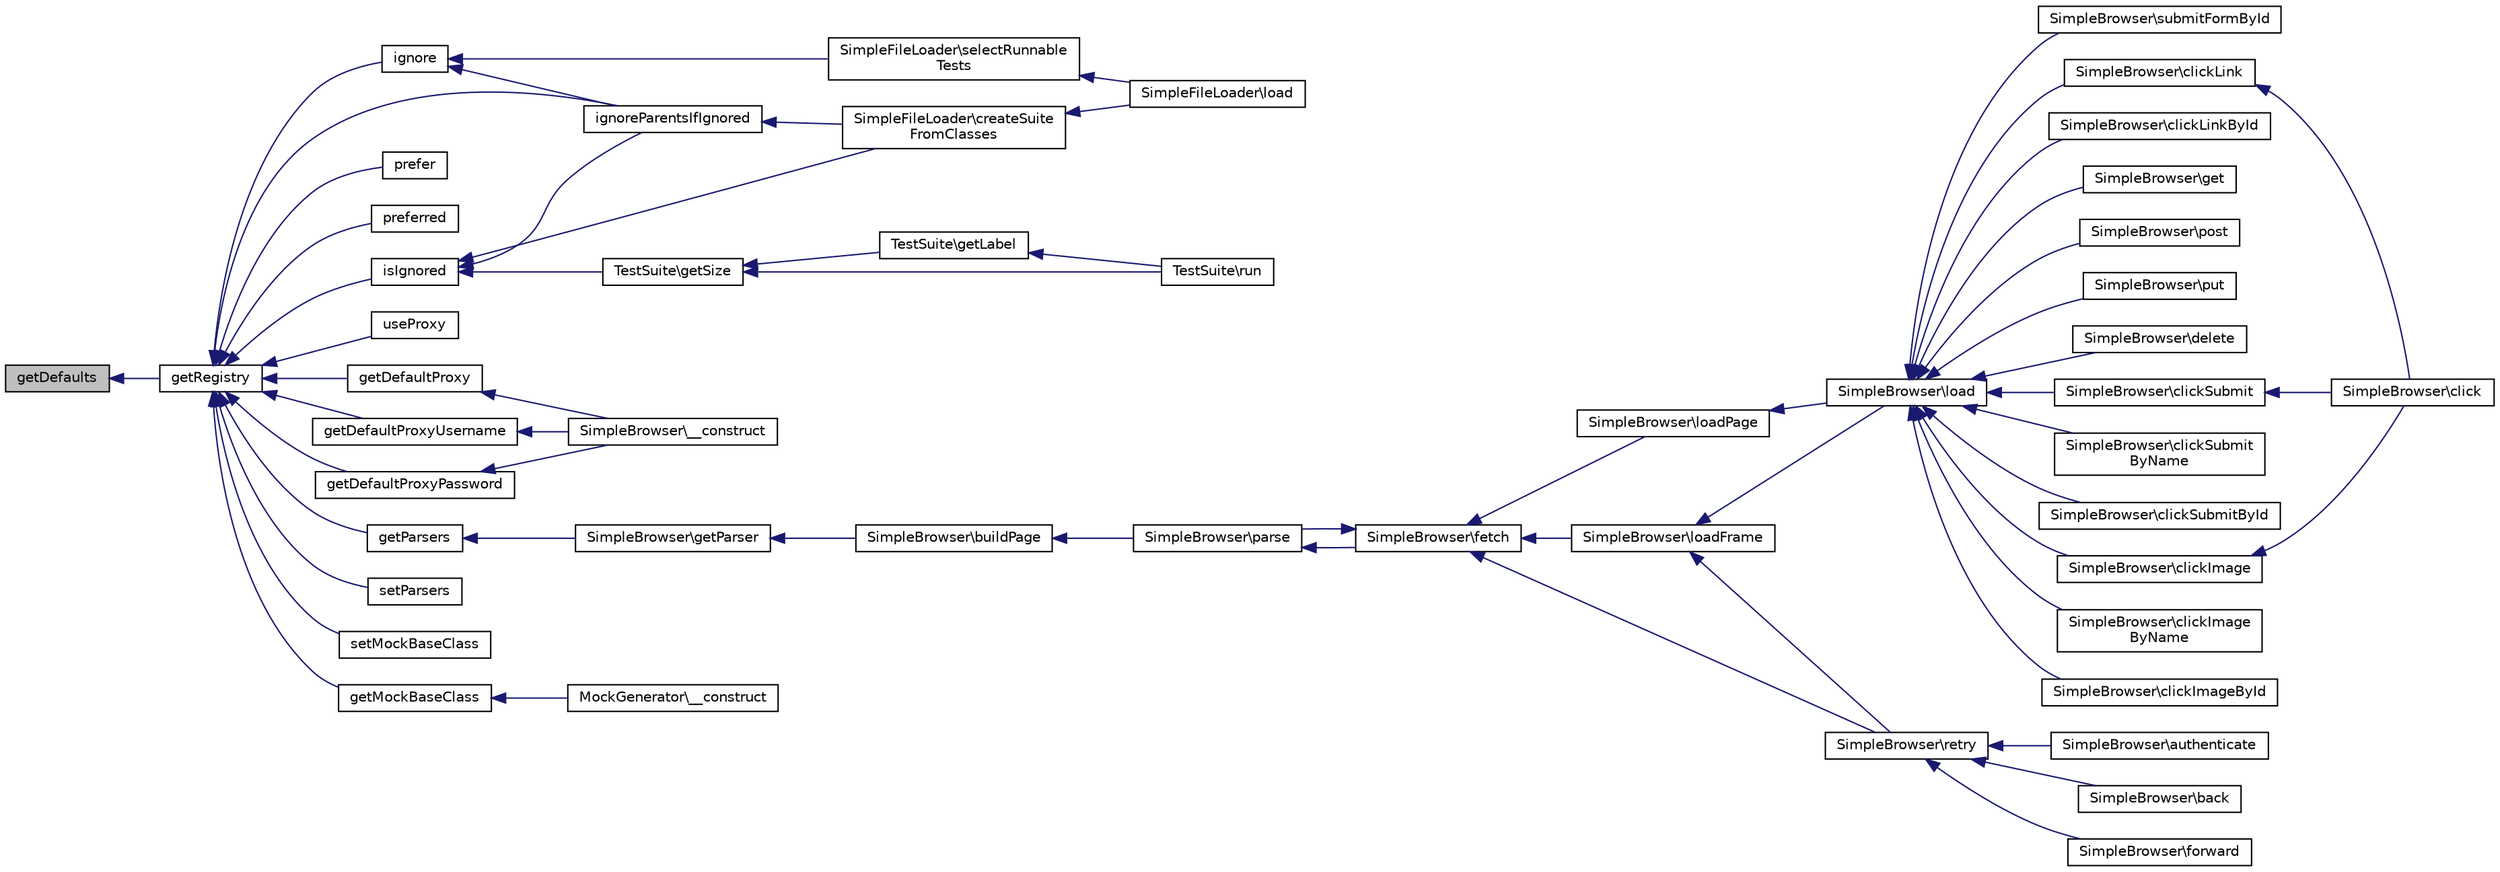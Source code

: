 digraph "getDefaults"
{
  edge [fontname="Helvetica",fontsize="10",labelfontname="Helvetica",labelfontsize="10"];
  node [fontname="Helvetica",fontsize="10",shape=record];
  rankdir="LR";
  Node1 [label="getDefaults",height=0.2,width=0.4,color="black", fillcolor="grey75", style="filled" fontcolor="black"];
  Node1 -> Node2 [dir="back",color="midnightblue",fontsize="10",style="solid",fontname="Helvetica"];
  Node2 [label="getRegistry",height=0.2,width=0.4,color="black", fillcolor="white", style="filled",URL="$class_simple_test.html#a91320adbec8b564c37b40a29aa9df772"];
  Node2 -> Node3 [dir="back",color="midnightblue",fontsize="10",style="solid",fontname="Helvetica"];
  Node3 [label="ignore",height=0.2,width=0.4,color="black", fillcolor="white", style="filled",URL="$class_simple_test.html#af9bf1ea85a923c8638fe1b43875091d2"];
  Node3 -> Node4 [dir="back",color="midnightblue",fontsize="10",style="solid",fontname="Helvetica"];
  Node4 [label="ignoreParentsIfIgnored",height=0.2,width=0.4,color="black", fillcolor="white", style="filled",URL="$class_simple_test.html#acee845308a88b8dfd7cb2557435ede7b"];
  Node4 -> Node5 [dir="back",color="midnightblue",fontsize="10",style="solid",fontname="Helvetica"];
  Node5 [label="SimpleFileLoader\\createSuite\lFromClasses",height=0.2,width=0.4,color="black", fillcolor="white", style="filled",URL="$class_simple_file_loader.html#aeb592bc1ab51e414ff57a38d543c71de"];
  Node5 -> Node6 [dir="back",color="midnightblue",fontsize="10",style="solid",fontname="Helvetica"];
  Node6 [label="SimpleFileLoader\\load",height=0.2,width=0.4,color="black", fillcolor="white", style="filled",URL="$class_simple_file_loader.html#a291a597d60353236b451ef528ff97016"];
  Node3 -> Node7 [dir="back",color="midnightblue",fontsize="10",style="solid",fontname="Helvetica"];
  Node7 [label="SimpleFileLoader\\selectRunnable\lTests",height=0.2,width=0.4,color="black", fillcolor="white", style="filled",URL="$class_simple_file_loader.html#a2c7b174f26d67220acfec2a92dff431b"];
  Node7 -> Node6 [dir="back",color="midnightblue",fontsize="10",style="solid",fontname="Helvetica"];
  Node2 -> Node4 [dir="back",color="midnightblue",fontsize="10",style="solid",fontname="Helvetica"];
  Node2 -> Node8 [dir="back",color="midnightblue",fontsize="10",style="solid",fontname="Helvetica"];
  Node8 [label="prefer",height=0.2,width=0.4,color="black", fillcolor="white", style="filled",URL="$class_simple_test.html#ab48f8f6a6fa69530e3eb3424e9fd1ea7"];
  Node2 -> Node9 [dir="back",color="midnightblue",fontsize="10",style="solid",fontname="Helvetica"];
  Node9 [label="preferred",height=0.2,width=0.4,color="black", fillcolor="white", style="filled",URL="$class_simple_test.html#a4d9abc5cd960a8a6b9f98fbf1cc15527"];
  Node2 -> Node10 [dir="back",color="midnightblue",fontsize="10",style="solid",fontname="Helvetica"];
  Node10 [label="isIgnored",height=0.2,width=0.4,color="black", fillcolor="white", style="filled",URL="$class_simple_test.html#ac7968d155ff53699b39d50b3433fb216"];
  Node10 -> Node4 [dir="back",color="midnightblue",fontsize="10",style="solid",fontname="Helvetica"];
  Node10 -> Node5 [dir="back",color="midnightblue",fontsize="10",style="solid",fontname="Helvetica"];
  Node10 -> Node11 [dir="back",color="midnightblue",fontsize="10",style="solid",fontname="Helvetica"];
  Node11 [label="TestSuite\\getSize",height=0.2,width=0.4,color="black", fillcolor="white", style="filled",URL="$class_test_suite.html#a75cce10cdf81be6dc84881c28b3379b7"];
  Node11 -> Node12 [dir="back",color="midnightblue",fontsize="10",style="solid",fontname="Helvetica"];
  Node12 [label="TestSuite\\getLabel",height=0.2,width=0.4,color="black", fillcolor="white", style="filled",URL="$class_test_suite.html#a14c4e7420d903d3e40342266333d2ecf"];
  Node12 -> Node13 [dir="back",color="midnightblue",fontsize="10",style="solid",fontname="Helvetica"];
  Node13 [label="TestSuite\\run",height=0.2,width=0.4,color="black", fillcolor="white", style="filled",URL="$class_test_suite.html#a2f12518bc8ebaa709bba2ddf6dd15380"];
  Node11 -> Node13 [dir="back",color="midnightblue",fontsize="10",style="solid",fontname="Helvetica"];
  Node2 -> Node14 [dir="back",color="midnightblue",fontsize="10",style="solid",fontname="Helvetica"];
  Node14 [label="useProxy",height=0.2,width=0.4,color="black", fillcolor="white", style="filled",URL="$class_simple_test.html#a8cc71c98f2a59679916c7bce0f2c595d"];
  Node2 -> Node15 [dir="back",color="midnightblue",fontsize="10",style="solid",fontname="Helvetica"];
  Node15 [label="getDefaultProxy",height=0.2,width=0.4,color="black", fillcolor="white", style="filled",URL="$class_simple_test.html#ad34de736f570ce031133144ef6fb5143"];
  Node15 -> Node16 [dir="back",color="midnightblue",fontsize="10",style="solid",fontname="Helvetica"];
  Node16 [label="SimpleBrowser\\__construct",height=0.2,width=0.4,color="black", fillcolor="white", style="filled",URL="$class_simple_browser.html#a095c5d389db211932136b53f25f39685"];
  Node2 -> Node17 [dir="back",color="midnightblue",fontsize="10",style="solid",fontname="Helvetica"];
  Node17 [label="getDefaultProxyUsername",height=0.2,width=0.4,color="black", fillcolor="white", style="filled",URL="$class_simple_test.html#a8ffa76da97e210bf71db859a618af80b"];
  Node17 -> Node16 [dir="back",color="midnightblue",fontsize="10",style="solid",fontname="Helvetica"];
  Node2 -> Node18 [dir="back",color="midnightblue",fontsize="10",style="solid",fontname="Helvetica"];
  Node18 [label="getDefaultProxyPassword",height=0.2,width=0.4,color="black", fillcolor="white", style="filled",URL="$class_simple_test.html#a5d2d213cfe2078d9bdf5a65dc9b45d95"];
  Node18 -> Node16 [dir="back",color="midnightblue",fontsize="10",style="solid",fontname="Helvetica"];
  Node2 -> Node19 [dir="back",color="midnightblue",fontsize="10",style="solid",fontname="Helvetica"];
  Node19 [label="getParsers",height=0.2,width=0.4,color="black", fillcolor="white", style="filled",URL="$class_simple_test.html#a4b51a0f9099ff86bcc8e850ac62af344"];
  Node19 -> Node20 [dir="back",color="midnightblue",fontsize="10",style="solid",fontname="Helvetica"];
  Node20 [label="SimpleBrowser\\getParser",height=0.2,width=0.4,color="black", fillcolor="white", style="filled",URL="$class_simple_browser.html#a4b6907ea868dc9053e1f7d6260fa4b4f"];
  Node20 -> Node21 [dir="back",color="midnightblue",fontsize="10",style="solid",fontname="Helvetica"];
  Node21 [label="SimpleBrowser\\buildPage",height=0.2,width=0.4,color="black", fillcolor="white", style="filled",URL="$class_simple_browser.html#a9e51bf4e2a9f62f6875e4dd1857117af"];
  Node21 -> Node22 [dir="back",color="midnightblue",fontsize="10",style="solid",fontname="Helvetica"];
  Node22 [label="SimpleBrowser\\parse",height=0.2,width=0.4,color="black", fillcolor="white", style="filled",URL="$class_simple_browser.html#a49f7f75946cb2db7bcafccad91fceed5"];
  Node22 -> Node23 [dir="back",color="midnightblue",fontsize="10",style="solid",fontname="Helvetica"];
  Node23 [label="SimpleBrowser\\fetch",height=0.2,width=0.4,color="black", fillcolor="white", style="filled",URL="$class_simple_browser.html#a625ef5dc40929a14ff182371200293cf"];
  Node23 -> Node22 [dir="back",color="midnightblue",fontsize="10",style="solid",fontname="Helvetica"];
  Node23 -> Node24 [dir="back",color="midnightblue",fontsize="10",style="solid",fontname="Helvetica"];
  Node24 [label="SimpleBrowser\\loadPage",height=0.2,width=0.4,color="black", fillcolor="white", style="filled",URL="$class_simple_browser.html#a6a844b58937c25882302cdd3d04eb17a"];
  Node24 -> Node25 [dir="back",color="midnightblue",fontsize="10",style="solid",fontname="Helvetica"];
  Node25 [label="SimpleBrowser\\load",height=0.2,width=0.4,color="black", fillcolor="white", style="filled",URL="$class_simple_browser.html#abc13ffb32fdf61b67bee819c6cd1ca03"];
  Node25 -> Node26 [dir="back",color="midnightblue",fontsize="10",style="solid",fontname="Helvetica"];
  Node26 [label="SimpleBrowser\\get",height=0.2,width=0.4,color="black", fillcolor="white", style="filled",URL="$class_simple_browser.html#a8c924acbcbf1f8e0bd5fce273a107af3"];
  Node25 -> Node27 [dir="back",color="midnightblue",fontsize="10",style="solid",fontname="Helvetica"];
  Node27 [label="SimpleBrowser\\post",height=0.2,width=0.4,color="black", fillcolor="white", style="filled",URL="$class_simple_browser.html#a680a458bae8a85b247073083d26e7851"];
  Node25 -> Node28 [dir="back",color="midnightblue",fontsize="10",style="solid",fontname="Helvetica"];
  Node28 [label="SimpleBrowser\\put",height=0.2,width=0.4,color="black", fillcolor="white", style="filled",URL="$class_simple_browser.html#a4df23de92f6fe5f7a3c493ea82b1543e"];
  Node25 -> Node29 [dir="back",color="midnightblue",fontsize="10",style="solid",fontname="Helvetica"];
  Node29 [label="SimpleBrowser\\delete",height=0.2,width=0.4,color="black", fillcolor="white", style="filled",URL="$class_simple_browser.html#a3466ad7231cfb907f9fd9dd3e8994c0f"];
  Node25 -> Node30 [dir="back",color="midnightblue",fontsize="10",style="solid",fontname="Helvetica"];
  Node30 [label="SimpleBrowser\\clickSubmit",height=0.2,width=0.4,color="black", fillcolor="white", style="filled",URL="$class_simple_browser.html#a67cc36f3e3acdad590220e3c40b94404"];
  Node30 -> Node31 [dir="back",color="midnightblue",fontsize="10",style="solid",fontname="Helvetica"];
  Node31 [label="SimpleBrowser\\click",height=0.2,width=0.4,color="black", fillcolor="white", style="filled",URL="$class_simple_browser.html#a0b173117f020df8397ad7c049309491e"];
  Node25 -> Node32 [dir="back",color="midnightblue",fontsize="10",style="solid",fontname="Helvetica"];
  Node32 [label="SimpleBrowser\\clickSubmit\lByName",height=0.2,width=0.4,color="black", fillcolor="white", style="filled",URL="$class_simple_browser.html#a0345f14a17e92f9cdce98f2ada5b076a"];
  Node25 -> Node33 [dir="back",color="midnightblue",fontsize="10",style="solid",fontname="Helvetica"];
  Node33 [label="SimpleBrowser\\clickSubmitById",height=0.2,width=0.4,color="black", fillcolor="white", style="filled",URL="$class_simple_browser.html#aa2e09251bec51122d0f0f7b5dfcf33a8"];
  Node25 -> Node34 [dir="back",color="midnightblue",fontsize="10",style="solid",fontname="Helvetica"];
  Node34 [label="SimpleBrowser\\clickImage",height=0.2,width=0.4,color="black", fillcolor="white", style="filled",URL="$class_simple_browser.html#a272236a3ca47981ed9df9952135d2fe1"];
  Node34 -> Node31 [dir="back",color="midnightblue",fontsize="10",style="solid",fontname="Helvetica"];
  Node25 -> Node35 [dir="back",color="midnightblue",fontsize="10",style="solid",fontname="Helvetica"];
  Node35 [label="SimpleBrowser\\clickImage\lByName",height=0.2,width=0.4,color="black", fillcolor="white", style="filled",URL="$class_simple_browser.html#a90b5b0477b9a1f643484acd3f216a071"];
  Node25 -> Node36 [dir="back",color="midnightblue",fontsize="10",style="solid",fontname="Helvetica"];
  Node36 [label="SimpleBrowser\\clickImageById",height=0.2,width=0.4,color="black", fillcolor="white", style="filled",URL="$class_simple_browser.html#a28d330cbd1bca271d560ec23b66b3421"];
  Node25 -> Node37 [dir="back",color="midnightblue",fontsize="10",style="solid",fontname="Helvetica"];
  Node37 [label="SimpleBrowser\\submitFormById",height=0.2,width=0.4,color="black", fillcolor="white", style="filled",URL="$class_simple_browser.html#a3c1761f2062be92a4fd68011ac69438e"];
  Node25 -> Node38 [dir="back",color="midnightblue",fontsize="10",style="solid",fontname="Helvetica"];
  Node38 [label="SimpleBrowser\\clickLink",height=0.2,width=0.4,color="black", fillcolor="white", style="filled",URL="$class_simple_browser.html#aaff72b22c800809b350ec4804c2d1ab9"];
  Node38 -> Node31 [dir="back",color="midnightblue",fontsize="10",style="solid",fontname="Helvetica"];
  Node25 -> Node39 [dir="back",color="midnightblue",fontsize="10",style="solid",fontname="Helvetica"];
  Node39 [label="SimpleBrowser\\clickLinkById",height=0.2,width=0.4,color="black", fillcolor="white", style="filled",URL="$class_simple_browser.html#ab4a10a33520202a43961e62b05f58869"];
  Node23 -> Node40 [dir="back",color="midnightblue",fontsize="10",style="solid",fontname="Helvetica"];
  Node40 [label="SimpleBrowser\\loadFrame",height=0.2,width=0.4,color="black", fillcolor="white", style="filled",URL="$class_simple_browser.html#aae670bf98b9e4010c956127ec2ec9554"];
  Node40 -> Node25 [dir="back",color="midnightblue",fontsize="10",style="solid",fontname="Helvetica"];
  Node40 -> Node41 [dir="back",color="midnightblue",fontsize="10",style="solid",fontname="Helvetica"];
  Node41 [label="SimpleBrowser\\retry",height=0.2,width=0.4,color="black", fillcolor="white", style="filled",URL="$class_simple_browser.html#af495dbc02290e841a92f2dda36434191"];
  Node41 -> Node42 [dir="back",color="midnightblue",fontsize="10",style="solid",fontname="Helvetica"];
  Node42 [label="SimpleBrowser\\back",height=0.2,width=0.4,color="black", fillcolor="white", style="filled",URL="$class_simple_browser.html#a57368f5de3725377bc91899ab1a2b02a"];
  Node41 -> Node43 [dir="back",color="midnightblue",fontsize="10",style="solid",fontname="Helvetica"];
  Node43 [label="SimpleBrowser\\forward",height=0.2,width=0.4,color="black", fillcolor="white", style="filled",URL="$class_simple_browser.html#a3796e2c71a813b05f6e5bbf646bf7fc4"];
  Node41 -> Node44 [dir="back",color="midnightblue",fontsize="10",style="solid",fontname="Helvetica"];
  Node44 [label="SimpleBrowser\\authenticate",height=0.2,width=0.4,color="black", fillcolor="white", style="filled",URL="$class_simple_browser.html#aee8894dc905620587c994c017f9092cc"];
  Node23 -> Node41 [dir="back",color="midnightblue",fontsize="10",style="solid",fontname="Helvetica"];
  Node2 -> Node45 [dir="back",color="midnightblue",fontsize="10",style="solid",fontname="Helvetica"];
  Node45 [label="setParsers",height=0.2,width=0.4,color="black", fillcolor="white", style="filled",URL="$class_simple_test.html#aa405676bdf74db096dd980aa84a5f5a3"];
  Node2 -> Node46 [dir="back",color="midnightblue",fontsize="10",style="solid",fontname="Helvetica"];
  Node46 [label="setMockBaseClass",height=0.2,width=0.4,color="black", fillcolor="white", style="filled",URL="$class_simple_test.html#a16ed789e55eec53598f1f05bf13f6c49"];
  Node2 -> Node47 [dir="back",color="midnightblue",fontsize="10",style="solid",fontname="Helvetica"];
  Node47 [label="getMockBaseClass",height=0.2,width=0.4,color="black", fillcolor="white", style="filled",URL="$class_simple_test.html#ac7d2fbce62d635ff027417205a2efd3e"];
  Node47 -> Node48 [dir="back",color="midnightblue",fontsize="10",style="solid",fontname="Helvetica"];
  Node48 [label="MockGenerator\\__construct",height=0.2,width=0.4,color="black", fillcolor="white", style="filled",URL="$class_mock_generator.html#ad392b84e5cd5229d533cd85d066dc6a4"];
}

